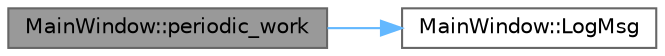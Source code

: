 digraph "MainWindow::periodic_work"
{
 // LATEX_PDF_SIZE
  bgcolor="transparent";
  edge [fontname=Helvetica,fontsize=10,labelfontname=Helvetica,labelfontsize=10];
  node [fontname=Helvetica,fontsize=10,shape=box,height=0.2,width=0.4];
  rankdir="LR";
  Node1 [label="MainWindow::periodic_work",height=0.2,width=0.4,color="gray40", fillcolor="grey60", style="filled", fontcolor="black",tooltip=" "];
  Node1 -> Node2 [color="steelblue1",style="solid"];
  Node2 [label="MainWindow::LogMsg",height=0.2,width=0.4,color="grey40", fillcolor="white", style="filled",URL="$class_main_window.html#a44d85ff6240f89bc1aff38ff3dec128e",tooltip=" "];
}

